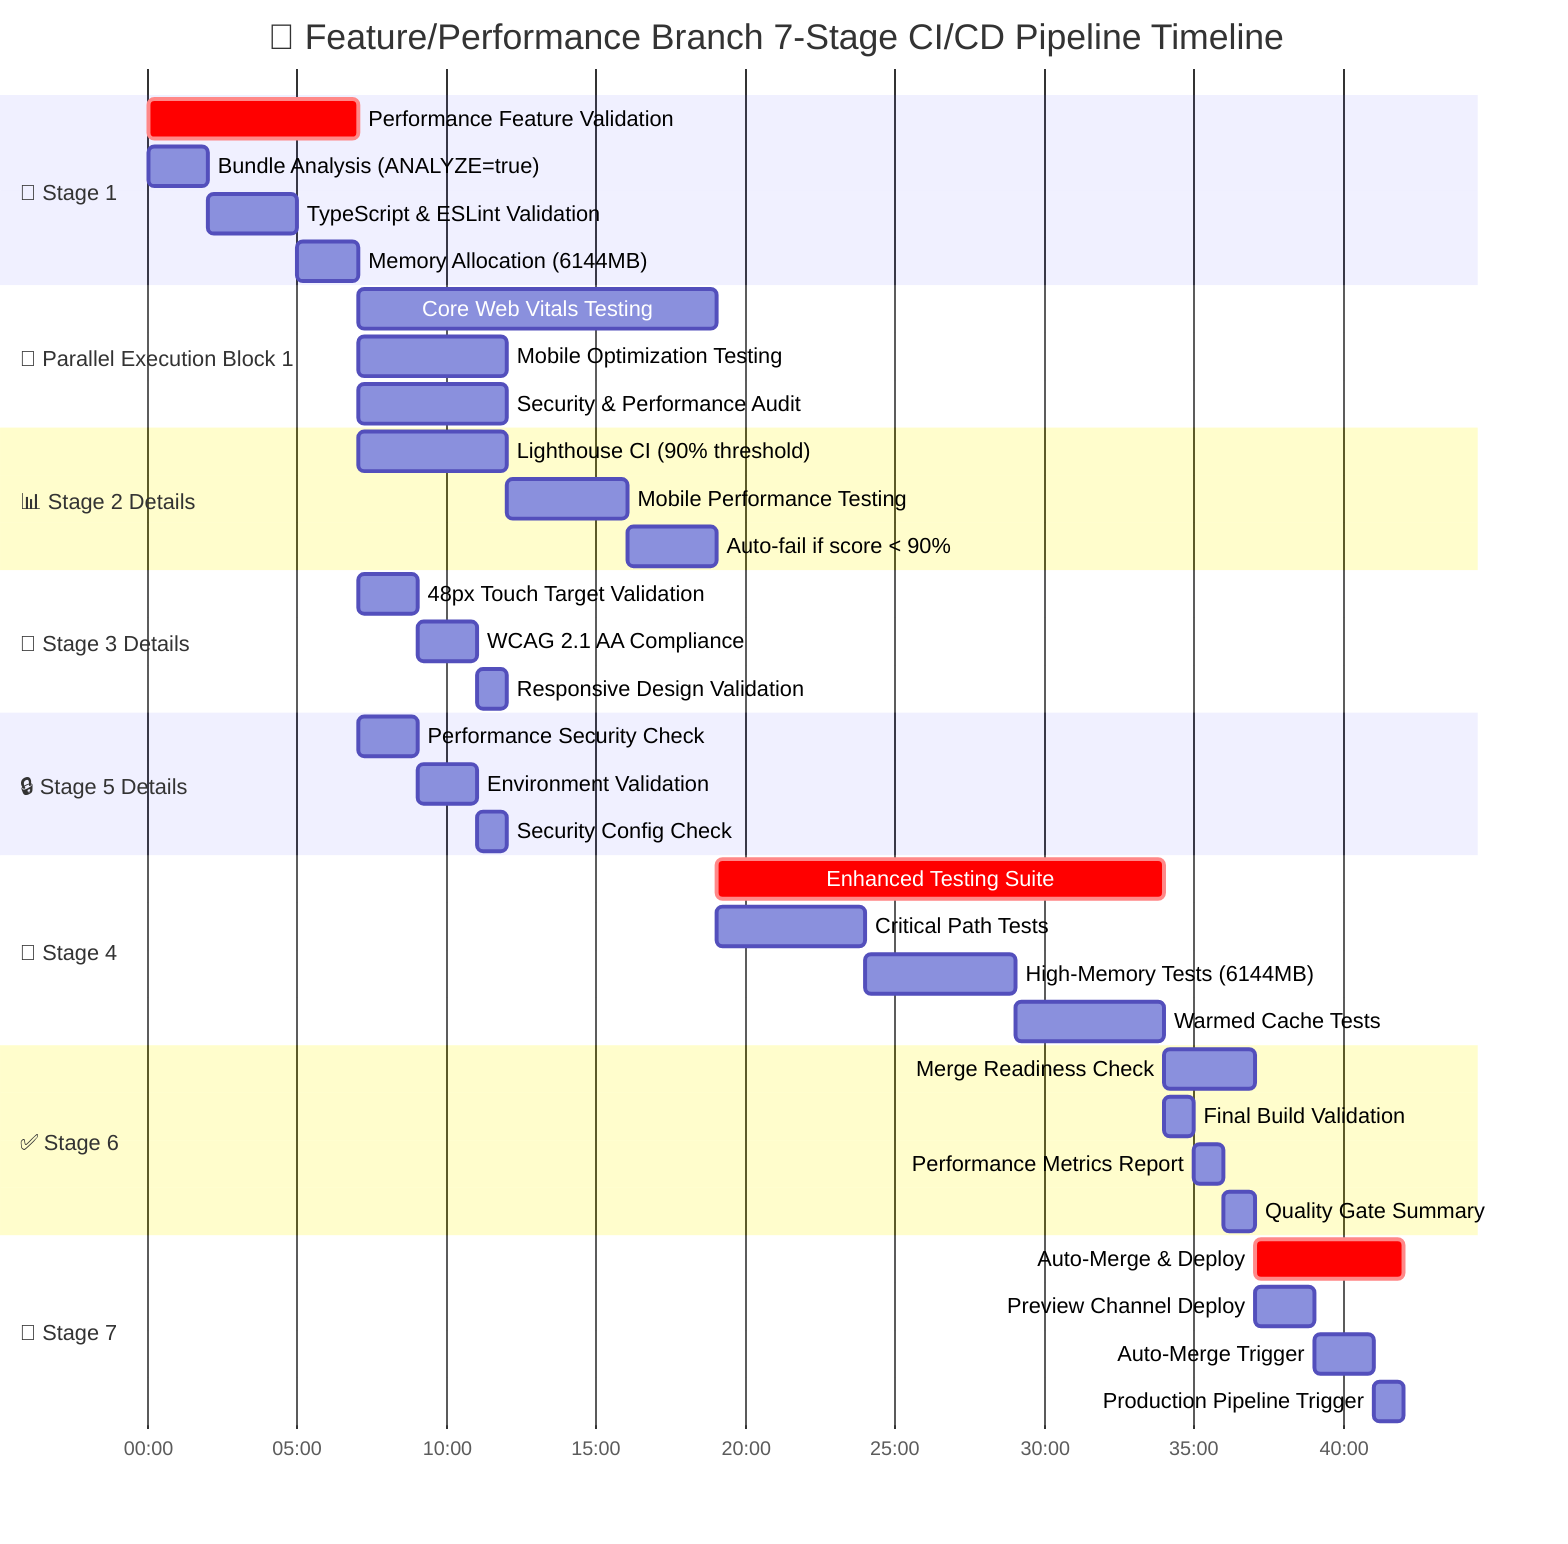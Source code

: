 gantt
    title 🚀 Feature/Performance Branch 7-Stage CI/CD Pipeline Timeline
    dateFormat X
    axisFormat %M:%S
    
    section 🎯 Stage 1
    Performance Feature Validation :crit, stage1, 0, 7m
    Bundle Analysis (ANALYZE=true) :task1, 0, 2m
    TypeScript & ESLint Validation :task2, after task1, 3m
    Memory Allocation (6144MB) :task3, after task2, 2m
    
    section 🔄 Parallel Execution Block 1
    Core Web Vitals Testing :stage2, after stage1, 12m
    Mobile Optimization Testing :stage3, after stage1, 5m
    Security & Performance Audit :stage5, after stage1, 5m
    
    section 📊 Stage 2 Details
    Lighthouse CI (90% threshold) :lighthouse, after stage1, 5m
    Mobile Performance Testing :mobile, after lighthouse, 4m
    Auto-fail if score < 90% :threshold, after mobile, 3m
    
    section 📱 Stage 3 Details  
    48px Touch Target Validation :touch, after stage1, 2m
    WCAG 2.1 AA Compliance :wcag, after touch, 2m
    Responsive Design Validation :responsive, after wcag, 1m
    
    section 🔒 Stage 5 Details
    Performance Security Check :security1, after stage1, 2m
    Environment Validation :env, after security1, 2m
    Security Config Check :security2, after env, 1m
    
    section 🧪 Stage 4
    Enhanced Testing Suite :crit, stage4, after stage2, 15m
    Critical Path Tests :critical, after stage2, 5m
    High-Memory Tests (6144MB) :memory, after critical, 5m
    Warmed Cache Tests :warmed, after memory, 5m
    
    section ✅ Stage 6
    Merge Readiness Check :stage6, after stage4, 3m
    Final Build Validation :build, after stage4, 1m
    Performance Metrics Report :metrics, after build, 1m
    Quality Gate Summary :quality, after metrics, 1m
    
    section 🔄 Stage 7
    Auto-Merge & Deploy :crit, stage7, after stage6, 5m
    Preview Channel Deploy :preview, after stage6, 2m
    Auto-Merge Trigger :merge, after preview, 2m
    Production Pipeline Trigger :production, after merge, 1m